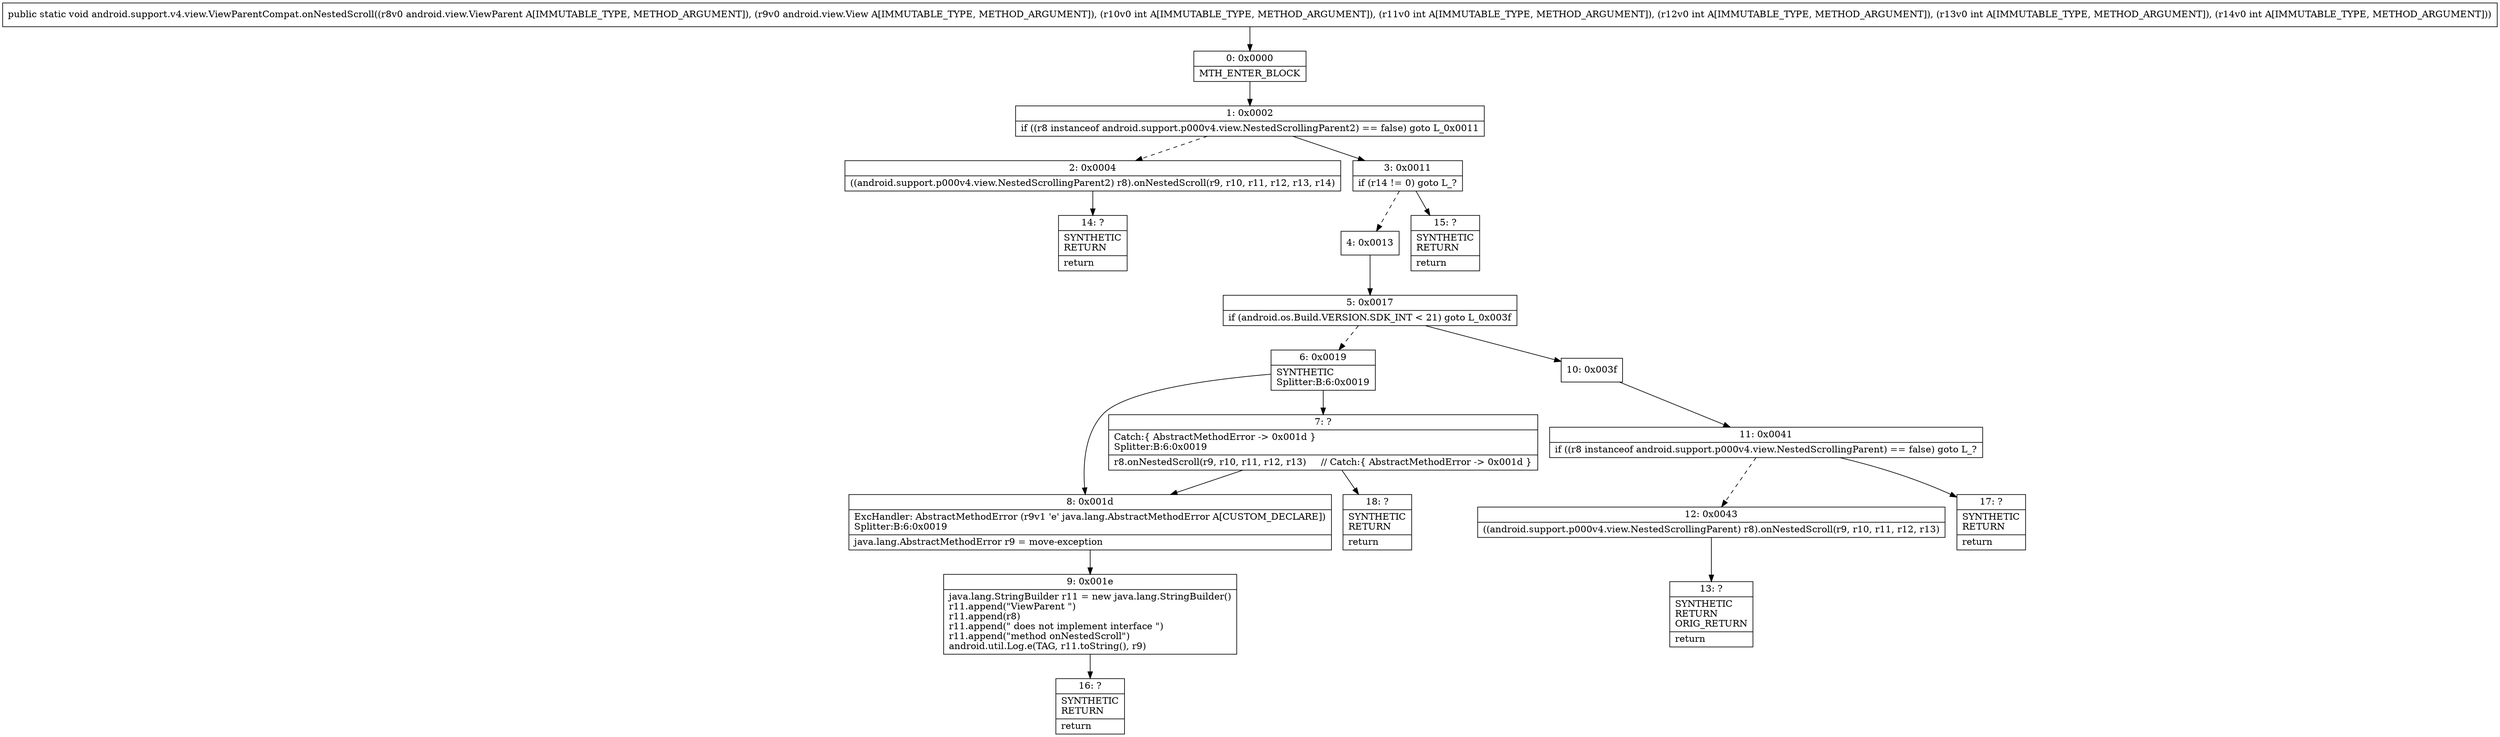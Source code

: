 digraph "CFG forandroid.support.v4.view.ViewParentCompat.onNestedScroll(Landroid\/view\/ViewParent;Landroid\/view\/View;IIIII)V" {
Node_0 [shape=record,label="{0\:\ 0x0000|MTH_ENTER_BLOCK\l}"];
Node_1 [shape=record,label="{1\:\ 0x0002|if ((r8 instanceof android.support.p000v4.view.NestedScrollingParent2) == false) goto L_0x0011\l}"];
Node_2 [shape=record,label="{2\:\ 0x0004|((android.support.p000v4.view.NestedScrollingParent2) r8).onNestedScroll(r9, r10, r11, r12, r13, r14)\l}"];
Node_3 [shape=record,label="{3\:\ 0x0011|if (r14 != 0) goto L_?\l}"];
Node_4 [shape=record,label="{4\:\ 0x0013}"];
Node_5 [shape=record,label="{5\:\ 0x0017|if (android.os.Build.VERSION.SDK_INT \< 21) goto L_0x003f\l}"];
Node_6 [shape=record,label="{6\:\ 0x0019|SYNTHETIC\lSplitter:B:6:0x0019\l}"];
Node_7 [shape=record,label="{7\:\ ?|Catch:\{ AbstractMethodError \-\> 0x001d \}\lSplitter:B:6:0x0019\l|r8.onNestedScroll(r9, r10, r11, r12, r13)     \/\/ Catch:\{ AbstractMethodError \-\> 0x001d \}\l}"];
Node_8 [shape=record,label="{8\:\ 0x001d|ExcHandler: AbstractMethodError (r9v1 'e' java.lang.AbstractMethodError A[CUSTOM_DECLARE])\lSplitter:B:6:0x0019\l|java.lang.AbstractMethodError r9 = move\-exception\l}"];
Node_9 [shape=record,label="{9\:\ 0x001e|java.lang.StringBuilder r11 = new java.lang.StringBuilder()\lr11.append(\"ViewParent \")\lr11.append(r8)\lr11.append(\" does not implement interface \")\lr11.append(\"method onNestedScroll\")\landroid.util.Log.e(TAG, r11.toString(), r9)\l}"];
Node_10 [shape=record,label="{10\:\ 0x003f}"];
Node_11 [shape=record,label="{11\:\ 0x0041|if ((r8 instanceof android.support.p000v4.view.NestedScrollingParent) == false) goto L_?\l}"];
Node_12 [shape=record,label="{12\:\ 0x0043|((android.support.p000v4.view.NestedScrollingParent) r8).onNestedScroll(r9, r10, r11, r12, r13)\l}"];
Node_13 [shape=record,label="{13\:\ ?|SYNTHETIC\lRETURN\lORIG_RETURN\l|return\l}"];
Node_14 [shape=record,label="{14\:\ ?|SYNTHETIC\lRETURN\l|return\l}"];
Node_15 [shape=record,label="{15\:\ ?|SYNTHETIC\lRETURN\l|return\l}"];
Node_16 [shape=record,label="{16\:\ ?|SYNTHETIC\lRETURN\l|return\l}"];
Node_17 [shape=record,label="{17\:\ ?|SYNTHETIC\lRETURN\l|return\l}"];
Node_18 [shape=record,label="{18\:\ ?|SYNTHETIC\lRETURN\l|return\l}"];
MethodNode[shape=record,label="{public static void android.support.v4.view.ViewParentCompat.onNestedScroll((r8v0 android.view.ViewParent A[IMMUTABLE_TYPE, METHOD_ARGUMENT]), (r9v0 android.view.View A[IMMUTABLE_TYPE, METHOD_ARGUMENT]), (r10v0 int A[IMMUTABLE_TYPE, METHOD_ARGUMENT]), (r11v0 int A[IMMUTABLE_TYPE, METHOD_ARGUMENT]), (r12v0 int A[IMMUTABLE_TYPE, METHOD_ARGUMENT]), (r13v0 int A[IMMUTABLE_TYPE, METHOD_ARGUMENT]), (r14v0 int A[IMMUTABLE_TYPE, METHOD_ARGUMENT])) }"];
MethodNode -> Node_0;
Node_0 -> Node_1;
Node_1 -> Node_2[style=dashed];
Node_1 -> Node_3;
Node_2 -> Node_14;
Node_3 -> Node_4[style=dashed];
Node_3 -> Node_15;
Node_4 -> Node_5;
Node_5 -> Node_6[style=dashed];
Node_5 -> Node_10;
Node_6 -> Node_7;
Node_6 -> Node_8;
Node_7 -> Node_8;
Node_7 -> Node_18;
Node_8 -> Node_9;
Node_9 -> Node_16;
Node_10 -> Node_11;
Node_11 -> Node_12[style=dashed];
Node_11 -> Node_17;
Node_12 -> Node_13;
}

